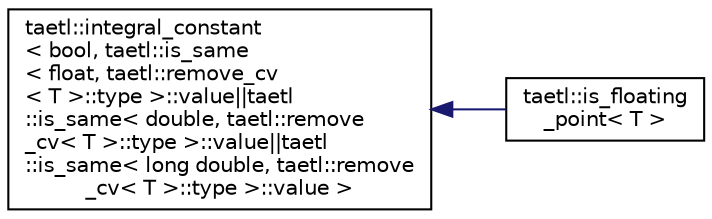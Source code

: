 digraph "Graphical Class Hierarchy"
{
  edge [fontname="Helvetica",fontsize="10",labelfontname="Helvetica",labelfontsize="10"];
  node [fontname="Helvetica",fontsize="10",shape=record];
  rankdir="LR";
  Node0 [label="taetl::integral_constant\l\< bool, taetl::is_same\l\< float, taetl::remove_cv\l\< T \>::type \>::value\|\|taetl\l::is_same\< double, taetl::remove\l_cv\< T \>::type \>::value\|\|taetl\l::is_same\< long double, taetl::remove\l_cv\< T \>::type \>::value \>",height=0.2,width=0.4,color="black", fillcolor="white", style="filled",URL="$structtaetl_1_1integral__constant.html"];
  Node0 -> Node1 [dir="back",color="midnightblue",fontsize="10",style="solid",fontname="Helvetica"];
  Node1 [label="taetl::is_floating\l_point\< T \>",height=0.2,width=0.4,color="black", fillcolor="white", style="filled",URL="$structtaetl_1_1is__floating__point.html"];
}
